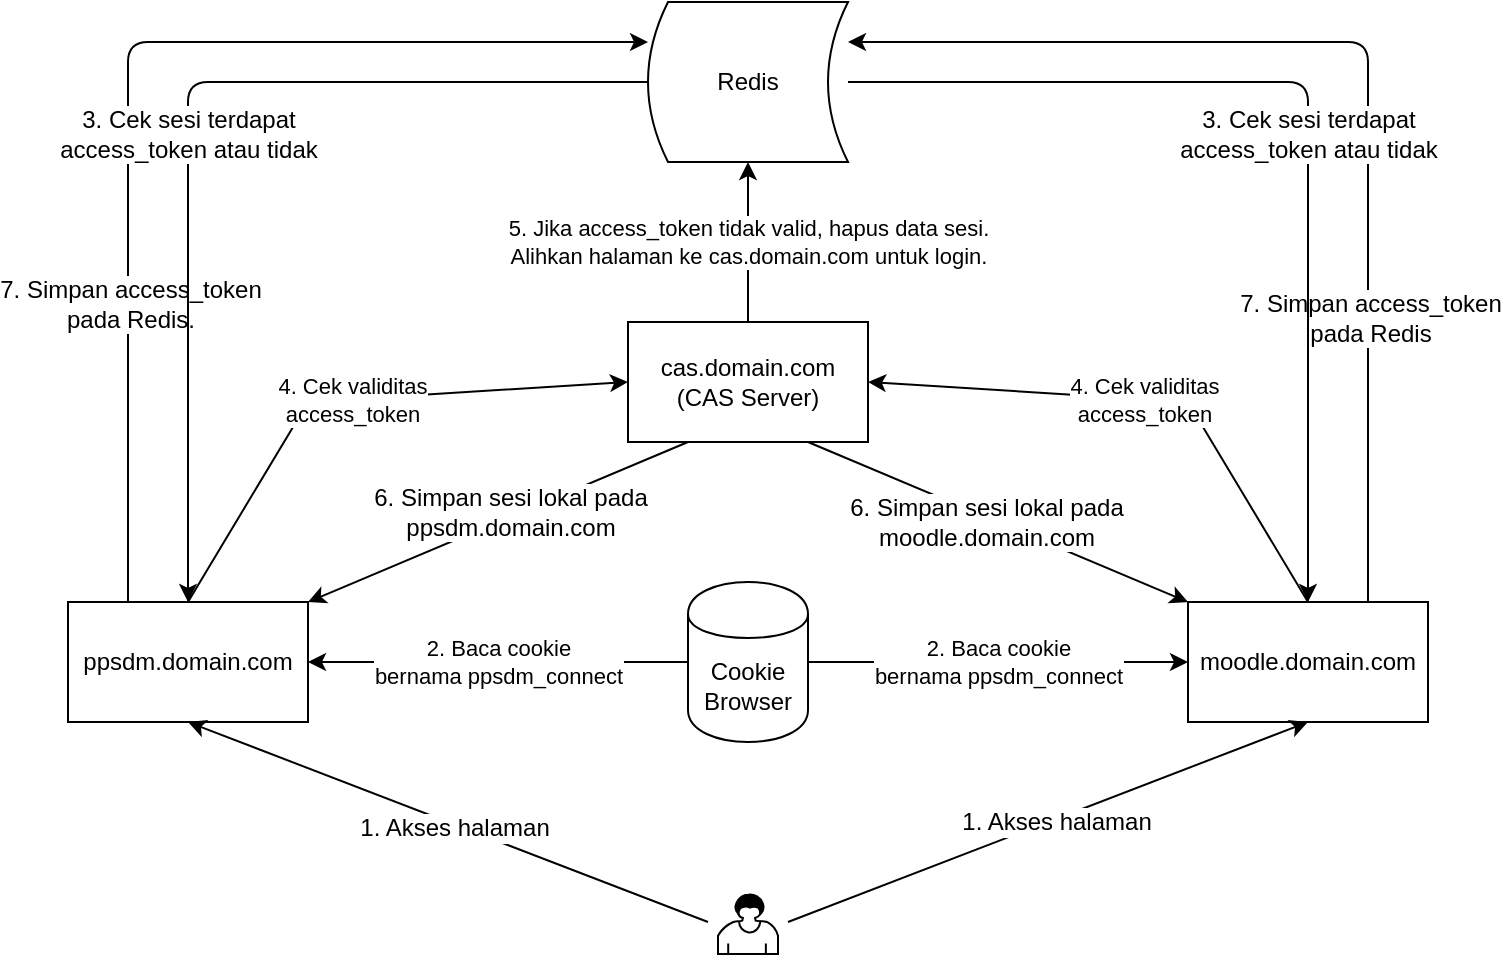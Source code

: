 <mxfile version="12.5.6" type="github">
  <diagram id="2MfJWiws-Kci31_PDs6C" name="Page-1">
    <mxGraphModel dx="946" dy="526" grid="1" gridSize="10" guides="1" tooltips="1" connect="1" arrows="1" fold="1" page="1" pageScale="1" pageWidth="850" pageHeight="1100" math="0" shadow="0">
      <root>
        <mxCell id="0"/>
        <mxCell id="1" parent="0"/>
        <mxCell id="9glC96ykaSKt2d4-Tw0H-1" value="" style="shape=mxgraph.bpmn.user_task;html=1;outlineConnect=0;" parent="1" vertex="1">
          <mxGeometry x="365" y="486" width="30" height="30" as="geometry"/>
        </mxCell>
        <mxCell id="9glC96ykaSKt2d4-Tw0H-3" value="ppsdm.domain.com" style="rounded=0;whiteSpace=wrap;html=1;" parent="1" vertex="1">
          <mxGeometry x="40" y="340" width="120" height="60" as="geometry"/>
        </mxCell>
        <mxCell id="9glC96ykaSKt2d4-Tw0H-4" value="moodle.domain.com" style="rounded=0;whiteSpace=wrap;html=1;" parent="1" vertex="1">
          <mxGeometry x="600" y="340" width="120" height="60" as="geometry"/>
        </mxCell>
        <mxCell id="9glC96ykaSKt2d4-Tw0H-5" value="cas.domain.com&lt;br&gt;(CAS Server)" style="rounded=0;whiteSpace=wrap;html=1;" parent="1" vertex="1">
          <mxGeometry x="320" y="200" width="120" height="60" as="geometry"/>
        </mxCell>
        <mxCell id="9glC96ykaSKt2d4-Tw0H-6" value="Cookie Browser" style="shape=cylinder;whiteSpace=wrap;html=1;boundedLbl=1;backgroundOutline=1;" parent="1" vertex="1">
          <mxGeometry x="350" y="330" width="60" height="80" as="geometry"/>
        </mxCell>
        <mxCell id="9glC96ykaSKt2d4-Tw0H-7" value="" style="endArrow=classic;html=1;entryX=0.5;entryY=1;entryDx=0;entryDy=0;endFill=1;" parent="1" target="9glC96ykaSKt2d4-Tw0H-3" edge="1">
          <mxGeometry width="50" height="50" relative="1" as="geometry">
            <mxPoint x="360" y="500" as="sourcePoint"/>
            <mxPoint x="170" y="530" as="targetPoint"/>
          </mxGeometry>
        </mxCell>
        <mxCell id="9glC96ykaSKt2d4-Tw0H-8" value="1. Akses halaman" style="text;html=1;align=center;verticalAlign=middle;resizable=0;points=[];labelBackgroundColor=#ffffff;" parent="9glC96ykaSKt2d4-Tw0H-7" vertex="1" connectable="0">
          <mxGeometry x="-0.026" y="1" relative="1" as="geometry">
            <mxPoint as="offset"/>
          </mxGeometry>
        </mxCell>
        <mxCell id="9glC96ykaSKt2d4-Tw0H-9" value="" style="endArrow=none;html=1;exitX=0.5;exitY=1;exitDx=0;exitDy=0;verticalAlign=bottom;startArrow=classic;startFill=1;" parent="1" source="9glC96ykaSKt2d4-Tw0H-4" edge="1">
          <mxGeometry width="50" height="50" relative="1" as="geometry">
            <mxPoint x="620" y="550" as="sourcePoint"/>
            <mxPoint x="400" y="500" as="targetPoint"/>
          </mxGeometry>
        </mxCell>
        <mxCell id="9glC96ykaSKt2d4-Tw0H-10" value="1. Akses halaman" style="text;html=1;align=center;verticalAlign=middle;resizable=0;points=[];labelBackgroundColor=#ffffff;" parent="9glC96ykaSKt2d4-Tw0H-9" vertex="1" connectable="0">
          <mxGeometry x="-0.026" y="1" relative="1" as="geometry">
            <mxPoint as="offset"/>
          </mxGeometry>
        </mxCell>
        <mxCell id="9glC96ykaSKt2d4-Tw0H-12" value="Redis" style="shape=dataStorage;whiteSpace=wrap;html=1;" parent="1" vertex="1">
          <mxGeometry x="330" y="40" width="100" height="80" as="geometry"/>
        </mxCell>
        <mxCell id="9glC96ykaSKt2d4-Tw0H-13" value="2. Baca cookie&lt;br&gt;bernama ppsdm_connect" style="endArrow=classic;html=1;exitX=0;exitY=0.5;exitDx=0;exitDy=0;entryX=1;entryY=0.5;entryDx=0;entryDy=0;labelPosition=center;verticalLabelPosition=middle;align=center;verticalAlign=middle;" parent="1" source="9glC96ykaSKt2d4-Tw0H-6" target="9glC96ykaSKt2d4-Tw0H-3" edge="1">
          <mxGeometry width="50" height="50" relative="1" as="geometry">
            <mxPoint x="120" y="580" as="sourcePoint"/>
            <mxPoint x="170" y="530" as="targetPoint"/>
          </mxGeometry>
        </mxCell>
        <mxCell id="9glC96ykaSKt2d4-Tw0H-18" value="2. Baca cookie&lt;br&gt;bernama ppsdm_connect" style="endArrow=classic;html=1;exitX=1;exitY=0.5;exitDx=0;exitDy=0;entryX=0;entryY=0.5;entryDx=0;entryDy=0;labelPosition=center;verticalLabelPosition=middle;align=center;verticalAlign=middle;" parent="1" source="9glC96ykaSKt2d4-Tw0H-6" target="9glC96ykaSKt2d4-Tw0H-4" edge="1">
          <mxGeometry width="50" height="50" relative="1" as="geometry">
            <mxPoint x="360" y="380" as="sourcePoint"/>
            <mxPoint x="170" y="380" as="targetPoint"/>
          </mxGeometry>
        </mxCell>
        <mxCell id="9glC96ykaSKt2d4-Tw0H-26" value="4. Cek validitas&lt;br&gt;access_token" style="endArrow=classic;html=1;exitX=0.5;exitY=0;exitDx=0;exitDy=0;entryX=0;entryY=0.5;entryDx=0;entryDy=0;" parent="1" source="9glC96ykaSKt2d4-Tw0H-3" target="9glC96ykaSKt2d4-Tw0H-5" edge="1">
          <mxGeometry width="50" height="50" relative="1" as="geometry">
            <mxPoint x="40" y="590" as="sourcePoint"/>
            <mxPoint x="90" y="540" as="targetPoint"/>
            <Array as="points">
              <mxPoint x="160" y="240"/>
            </Array>
          </mxGeometry>
        </mxCell>
        <mxCell id="9glC96ykaSKt2d4-Tw0H-29" value="5. Jika access_token tidak valid, hapus data sesi.&lt;br&gt;Alihkan halaman ke cas.domain.com untuk login." style="endArrow=classic;html=1;exitX=0.5;exitY=0;exitDx=0;exitDy=0;entryX=0.5;entryY=1;entryDx=0;entryDy=0;" parent="1" source="9glC96ykaSKt2d4-Tw0H-5" target="9glC96ykaSKt2d4-Tw0H-12" edge="1">
          <mxGeometry width="50" height="50" relative="1" as="geometry">
            <mxPoint x="20" y="220" as="sourcePoint"/>
            <mxPoint x="70" y="170" as="targetPoint"/>
          </mxGeometry>
        </mxCell>
        <mxCell id="9glC96ykaSKt2d4-Tw0H-31" value="4. Cek validitas&lt;br&gt;access_token" style="endArrow=classic;html=1;entryX=1;entryY=0.5;entryDx=0;entryDy=0;" parent="1" target="9glC96ykaSKt2d4-Tw0H-5" edge="1">
          <mxGeometry width="50" height="50" relative="1" as="geometry">
            <mxPoint x="660" y="340" as="sourcePoint"/>
            <mxPoint x="330" y="240" as="targetPoint"/>
            <Array as="points">
              <mxPoint x="600" y="240"/>
            </Array>
          </mxGeometry>
        </mxCell>
        <mxCell id="RO9evWbtb2PMF3ghpxAB-1" value="" style="endArrow=classic;html=1;exitX=0.25;exitY=1;exitDx=0;exitDy=0;entryX=1;entryY=0;entryDx=0;entryDy=0;" parent="1" source="9glC96ykaSKt2d4-Tw0H-5" target="9glC96ykaSKt2d4-Tw0H-3" edge="1">
          <mxGeometry width="50" height="50" relative="1" as="geometry">
            <mxPoint x="40" y="590" as="sourcePoint"/>
            <mxPoint x="100" y="340" as="targetPoint"/>
          </mxGeometry>
        </mxCell>
        <mxCell id="RO9evWbtb2PMF3ghpxAB-2" value="6. Simpan sesi lokal pada&lt;br&gt;ppsdm.domain.com" style="text;html=1;align=center;verticalAlign=middle;resizable=0;points=[];labelBackgroundColor=#ffffff;" parent="RO9evWbtb2PMF3ghpxAB-1" vertex="1" connectable="0">
          <mxGeometry x="-0.064" y="-3" relative="1" as="geometry">
            <mxPoint x="1" as="offset"/>
          </mxGeometry>
        </mxCell>
        <mxCell id="RO9evWbtb2PMF3ghpxAB-3" value="" style="endArrow=classic;html=1;exitX=0.75;exitY=1;exitDx=0;exitDy=0;entryX=0;entryY=0;entryDx=0;entryDy=0;" parent="1" source="9glC96ykaSKt2d4-Tw0H-5" target="9glC96ykaSKt2d4-Tw0H-4" edge="1">
          <mxGeometry width="50" height="50" relative="1" as="geometry">
            <mxPoint x="360" y="270" as="sourcePoint"/>
            <mxPoint x="170" y="350" as="targetPoint"/>
          </mxGeometry>
        </mxCell>
        <mxCell id="RO9evWbtb2PMF3ghpxAB-4" value="6. Simpan sesi lokal pada&lt;br&gt;moodle.domain.com" style="text;html=1;align=center;verticalAlign=middle;resizable=0;points=[];labelBackgroundColor=#ffffff;" parent="RO9evWbtb2PMF3ghpxAB-3" vertex="1" connectable="0">
          <mxGeometry x="-0.064" y="-3" relative="1" as="geometry">
            <mxPoint x="1" as="offset"/>
          </mxGeometry>
        </mxCell>
        <mxCell id="g3EvkvTrj5qDWneRv863-1" value="" style="endArrow=classic;html=1;exitX=0.75;exitY=0;exitDx=0;exitDy=0;entryX=1;entryY=0.25;entryDx=0;entryDy=0;" edge="1" parent="1" source="9glC96ykaSKt2d4-Tw0H-4" target="9glC96ykaSKt2d4-Tw0H-12">
          <mxGeometry width="50" height="50" relative="1" as="geometry">
            <mxPoint x="440" y="90" as="sourcePoint"/>
            <mxPoint x="440" y="120" as="targetPoint"/>
            <Array as="points">
              <mxPoint x="690" y="60"/>
            </Array>
          </mxGeometry>
        </mxCell>
        <mxCell id="g3EvkvTrj5qDWneRv863-9" value="7. Simpan access_token&lt;br&gt;pada Redis" style="text;html=1;align=center;verticalAlign=middle;resizable=0;points=[];labelBackgroundColor=#ffffff;" vertex="1" connectable="0" parent="g3EvkvTrj5qDWneRv863-1">
          <mxGeometry x="-0.378" y="-1" relative="1" as="geometry">
            <mxPoint y="26" as="offset"/>
          </mxGeometry>
        </mxCell>
        <mxCell id="g3EvkvTrj5qDWneRv863-4" value="" style="endArrow=classic;html=1;exitX=0.25;exitY=0;exitDx=0;exitDy=0;entryX=0;entryY=0.25;entryDx=0;entryDy=0;" edge="1" parent="1" source="9glC96ykaSKt2d4-Tw0H-3" target="9glC96ykaSKt2d4-Tw0H-12">
          <mxGeometry width="50" height="50" relative="1" as="geometry">
            <mxPoint x="700" y="350" as="sourcePoint"/>
            <mxPoint x="440" y="70" as="targetPoint"/>
            <Array as="points">
              <mxPoint x="70" y="60"/>
            </Array>
          </mxGeometry>
        </mxCell>
        <mxCell id="g3EvkvTrj5qDWneRv863-5" value="7. Simpan access_token&lt;br&gt;pada Redis." style="text;html=1;align=center;verticalAlign=middle;resizable=0;points=[];labelBackgroundColor=#ffffff;" vertex="1" connectable="0" parent="g3EvkvTrj5qDWneRv863-4">
          <mxGeometry x="-0.448" y="-1" relative="1" as="geometry">
            <mxPoint as="offset"/>
          </mxGeometry>
        </mxCell>
        <mxCell id="9glC96ykaSKt2d4-Tw0H-14" value="" style="endArrow=classic;html=1;exitX=0;exitY=0.5;exitDx=0;exitDy=0;entryX=0.5;entryY=0;entryDx=0;entryDy=0;" parent="1" source="9glC96ykaSKt2d4-Tw0H-12" target="9glC96ykaSKt2d4-Tw0H-3" edge="1">
          <mxGeometry width="50" height="50" relative="1" as="geometry">
            <mxPoint x="40" y="580" as="sourcePoint"/>
            <mxPoint x="90" y="530" as="targetPoint"/>
            <Array as="points">
              <mxPoint x="100" y="80"/>
            </Array>
          </mxGeometry>
        </mxCell>
        <mxCell id="9glC96ykaSKt2d4-Tw0H-15" value="3. Cek sesi terdapat&lt;br&gt;access_token atau tidak" style="text;html=1;align=center;verticalAlign=middle;resizable=0;points=[];labelBackgroundColor=#ffffff;" parent="9glC96ykaSKt2d4-Tw0H-14" vertex="1" connectable="0">
          <mxGeometry x="-0.061" y="26" relative="1" as="geometry">
            <mxPoint x="-26" y="26" as="offset"/>
          </mxGeometry>
        </mxCell>
        <mxCell id="9glC96ykaSKt2d4-Tw0H-16" value="" style="endArrow=classic;html=1;entryX=0.5;entryY=0;entryDx=0;entryDy=0;" parent="1" target="9glC96ykaSKt2d4-Tw0H-4" edge="1">
          <mxGeometry width="50" height="50" relative="1" as="geometry">
            <mxPoint x="430" y="80" as="sourcePoint"/>
            <mxPoint x="110" y="350" as="targetPoint"/>
            <Array as="points">
              <mxPoint x="660" y="80"/>
            </Array>
          </mxGeometry>
        </mxCell>
        <mxCell id="9glC96ykaSKt2d4-Tw0H-17" value="3. Cek sesi terdapat&lt;br&gt;access_token atau tidak" style="text;html=1;align=center;verticalAlign=middle;resizable=0;points=[];labelBackgroundColor=#ffffff;" parent="9glC96ykaSKt2d4-Tw0H-16" vertex="1" connectable="0">
          <mxGeometry x="-0.061" y="26" relative="1" as="geometry">
            <mxPoint x="-26" y="26" as="offset"/>
          </mxGeometry>
        </mxCell>
      </root>
    </mxGraphModel>
  </diagram>
</mxfile>
